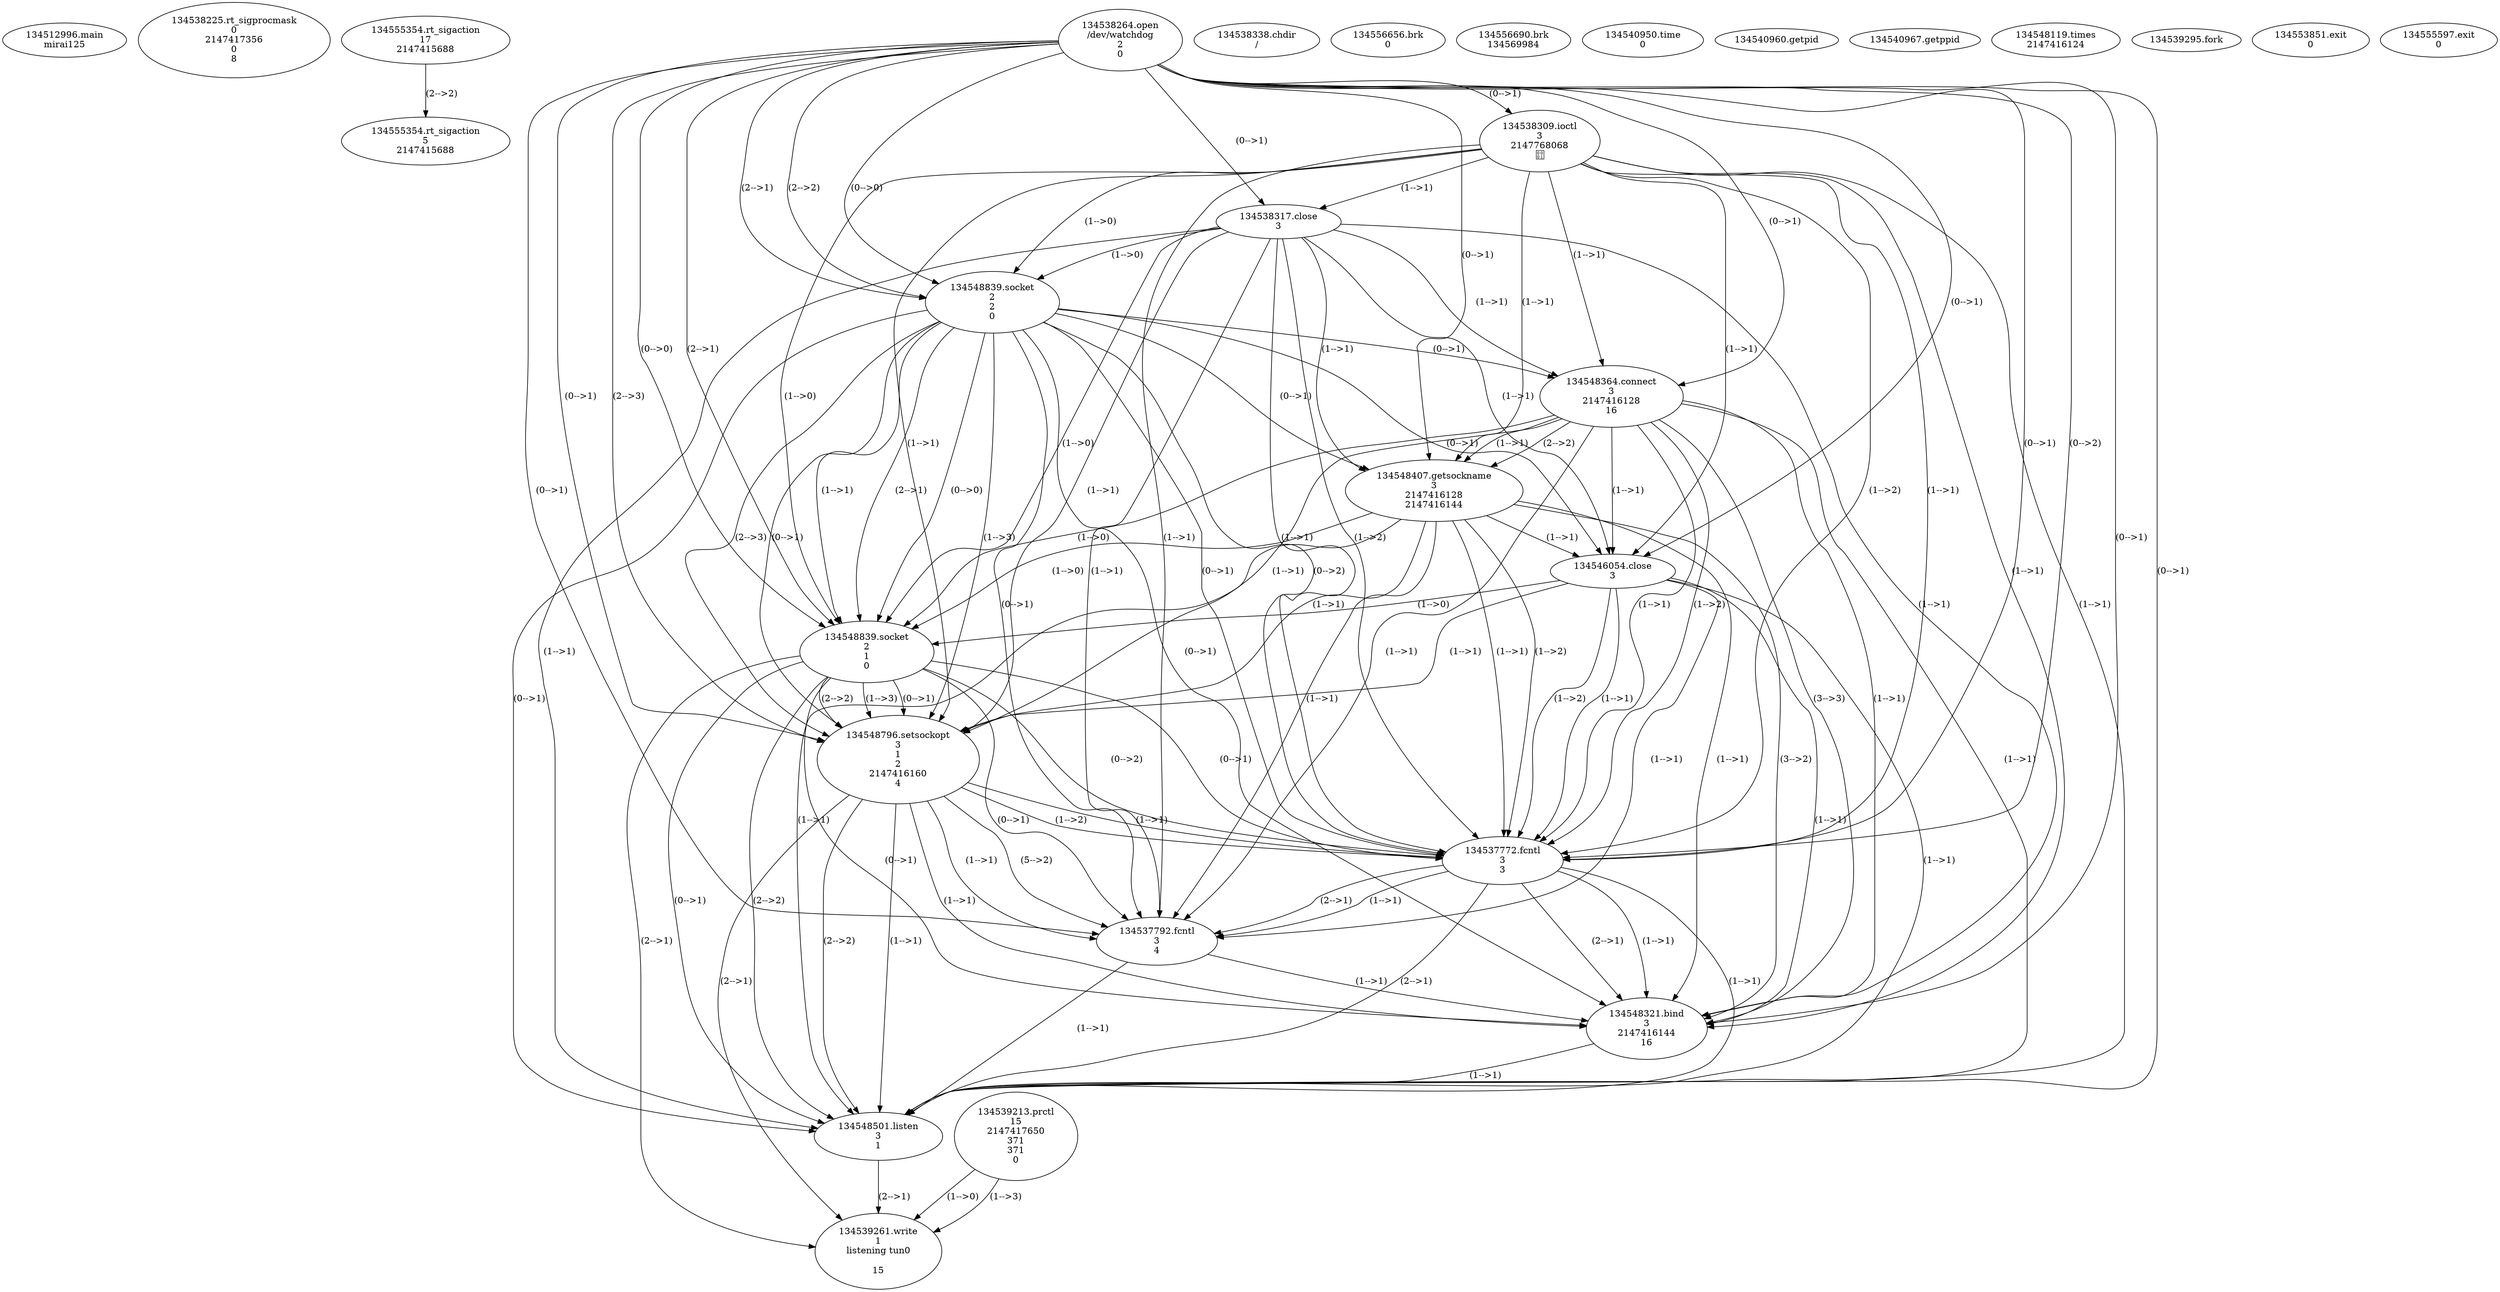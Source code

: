 // Global SCDG with merge call
digraph {
	0 [label="134512996.main
mirai125"]
	1 [label="134538225.rt_sigprocmask
0
2147417356
0
8"]
	2 [label="134555354.rt_sigaction
17
2147415688"]
	3 [label="134555354.rt_sigaction
5
2147415688"]
	2 -> 3 [label="(2-->2)"]
	4 [label="134538264.open
/dev/watchdog
2
0"]
	5 [label="134538309.ioctl
3
2147768068
"]
	4 -> 5 [label="(0-->1)"]
	6 [label="134538317.close
3"]
	4 -> 6 [label="(0-->1)"]
	5 -> 6 [label="(1-->1)"]
	7 [label="134538338.chdir
/"]
	8 [label="134548839.socket
2
2
0"]
	4 -> 8 [label="(2-->1)"]
	4 -> 8 [label="(2-->2)"]
	4 -> 8 [label="(0-->0)"]
	5 -> 8 [label="(1-->0)"]
	6 -> 8 [label="(1-->0)"]
	9 [label="134548364.connect
3
2147416128
16"]
	4 -> 9 [label="(0-->1)"]
	5 -> 9 [label="(1-->1)"]
	6 -> 9 [label="(1-->1)"]
	8 -> 9 [label="(0-->1)"]
	10 [label="134548407.getsockname
3
2147416128
2147416144"]
	4 -> 10 [label="(0-->1)"]
	5 -> 10 [label="(1-->1)"]
	6 -> 10 [label="(1-->1)"]
	8 -> 10 [label="(0-->1)"]
	9 -> 10 [label="(1-->1)"]
	9 -> 10 [label="(2-->2)"]
	11 [label="134546054.close
3"]
	4 -> 11 [label="(0-->1)"]
	5 -> 11 [label="(1-->1)"]
	6 -> 11 [label="(1-->1)"]
	8 -> 11 [label="(0-->1)"]
	9 -> 11 [label="(1-->1)"]
	10 -> 11 [label="(1-->1)"]
	12 [label="134556656.brk
0"]
	13 [label="134556690.brk
134569984"]
	14 [label="134548839.socket
2
1
0"]
	4 -> 14 [label="(2-->1)"]
	8 -> 14 [label="(1-->1)"]
	8 -> 14 [label="(2-->1)"]
	4 -> 14 [label="(0-->0)"]
	5 -> 14 [label="(1-->0)"]
	6 -> 14 [label="(1-->0)"]
	8 -> 14 [label="(0-->0)"]
	9 -> 14 [label="(1-->0)"]
	10 -> 14 [label="(1-->0)"]
	11 -> 14 [label="(1-->0)"]
	15 [label="134548796.setsockopt
3
1
2
2147416160
4"]
	4 -> 15 [label="(0-->1)"]
	5 -> 15 [label="(1-->1)"]
	6 -> 15 [label="(1-->1)"]
	8 -> 15 [label="(0-->1)"]
	9 -> 15 [label="(1-->1)"]
	10 -> 15 [label="(1-->1)"]
	11 -> 15 [label="(1-->1)"]
	14 -> 15 [label="(0-->1)"]
	14 -> 15 [label="(2-->2)"]
	4 -> 15 [label="(2-->3)"]
	8 -> 15 [label="(1-->3)"]
	8 -> 15 [label="(2-->3)"]
	14 -> 15 [label="(1-->3)"]
	16 [label="134537772.fcntl
3
3"]
	4 -> 16 [label="(0-->1)"]
	5 -> 16 [label="(1-->1)"]
	6 -> 16 [label="(1-->1)"]
	8 -> 16 [label="(0-->1)"]
	9 -> 16 [label="(1-->1)"]
	10 -> 16 [label="(1-->1)"]
	11 -> 16 [label="(1-->1)"]
	14 -> 16 [label="(0-->1)"]
	15 -> 16 [label="(1-->1)"]
	4 -> 16 [label="(0-->2)"]
	5 -> 16 [label="(1-->2)"]
	6 -> 16 [label="(1-->2)"]
	8 -> 16 [label="(0-->2)"]
	9 -> 16 [label="(1-->2)"]
	10 -> 16 [label="(1-->2)"]
	11 -> 16 [label="(1-->2)"]
	14 -> 16 [label="(0-->2)"]
	15 -> 16 [label="(1-->2)"]
	17 [label="134537792.fcntl
3
4"]
	4 -> 17 [label="(0-->1)"]
	5 -> 17 [label="(1-->1)"]
	6 -> 17 [label="(1-->1)"]
	8 -> 17 [label="(0-->1)"]
	9 -> 17 [label="(1-->1)"]
	10 -> 17 [label="(1-->1)"]
	11 -> 17 [label="(1-->1)"]
	14 -> 17 [label="(0-->1)"]
	15 -> 17 [label="(1-->1)"]
	16 -> 17 [label="(1-->1)"]
	16 -> 17 [label="(2-->1)"]
	15 -> 17 [label="(5-->2)"]
	18 [label="134548321.bind
3
2147416144
16"]
	4 -> 18 [label="(0-->1)"]
	5 -> 18 [label="(1-->1)"]
	6 -> 18 [label="(1-->1)"]
	8 -> 18 [label="(0-->1)"]
	9 -> 18 [label="(1-->1)"]
	10 -> 18 [label="(1-->1)"]
	11 -> 18 [label="(1-->1)"]
	14 -> 18 [label="(0-->1)"]
	15 -> 18 [label="(1-->1)"]
	16 -> 18 [label="(1-->1)"]
	16 -> 18 [label="(2-->1)"]
	17 -> 18 [label="(1-->1)"]
	10 -> 18 [label="(3-->2)"]
	9 -> 18 [label="(3-->3)"]
	19 [label="134548501.listen
3
1"]
	4 -> 19 [label="(0-->1)"]
	5 -> 19 [label="(1-->1)"]
	6 -> 19 [label="(1-->1)"]
	8 -> 19 [label="(0-->1)"]
	9 -> 19 [label="(1-->1)"]
	10 -> 19 [label="(1-->1)"]
	11 -> 19 [label="(1-->1)"]
	14 -> 19 [label="(0-->1)"]
	15 -> 19 [label="(1-->1)"]
	16 -> 19 [label="(1-->1)"]
	16 -> 19 [label="(2-->1)"]
	17 -> 19 [label="(1-->1)"]
	18 -> 19 [label="(1-->1)"]
	14 -> 19 [label="(2-->2)"]
	15 -> 19 [label="(2-->2)"]
	20 [label="134540950.time
0"]
	21 [label="134540960.getpid
"]
	22 [label="134540967.getppid
"]
	23 [label="134548119.times
2147416124"]
	24 [label="134539213.prctl
15
2147417650
371
371
0"]
	25 [label="134539261.write
1
listening tun0

15"]
	14 -> 25 [label="(2-->1)"]
	15 -> 25 [label="(2-->1)"]
	19 -> 25 [label="(2-->1)"]
	24 -> 25 [label="(1-->3)"]
	24 -> 25 [label="(1-->0)"]
	26 [label="134539295.fork
"]
	27 [label="134553851.exit
0"]
	28 [label="134555597.exit
0"]
}
